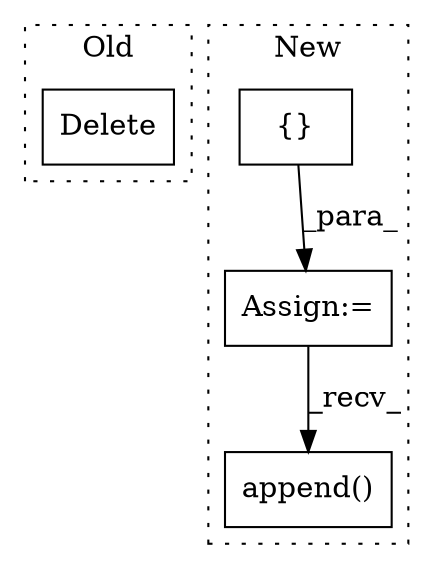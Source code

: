 digraph G {
subgraph cluster0 {
1 [label="Delete" a="101" s="7741" l="8" shape="box"];
label = "Old";
style="dotted";
}
subgraph cluster1 {
2 [label="append()" a="75" s="8075,8103" l="23,1" shape="box"];
3 [label="{}" a="59" s="7269,7269" l="2,1" shape="box"];
4 [label="Assign:=" a="68" s="7266" l="3" shape="box"];
label = "New";
style="dotted";
}
3 -> 4 [label="_para_"];
4 -> 2 [label="_recv_"];
}